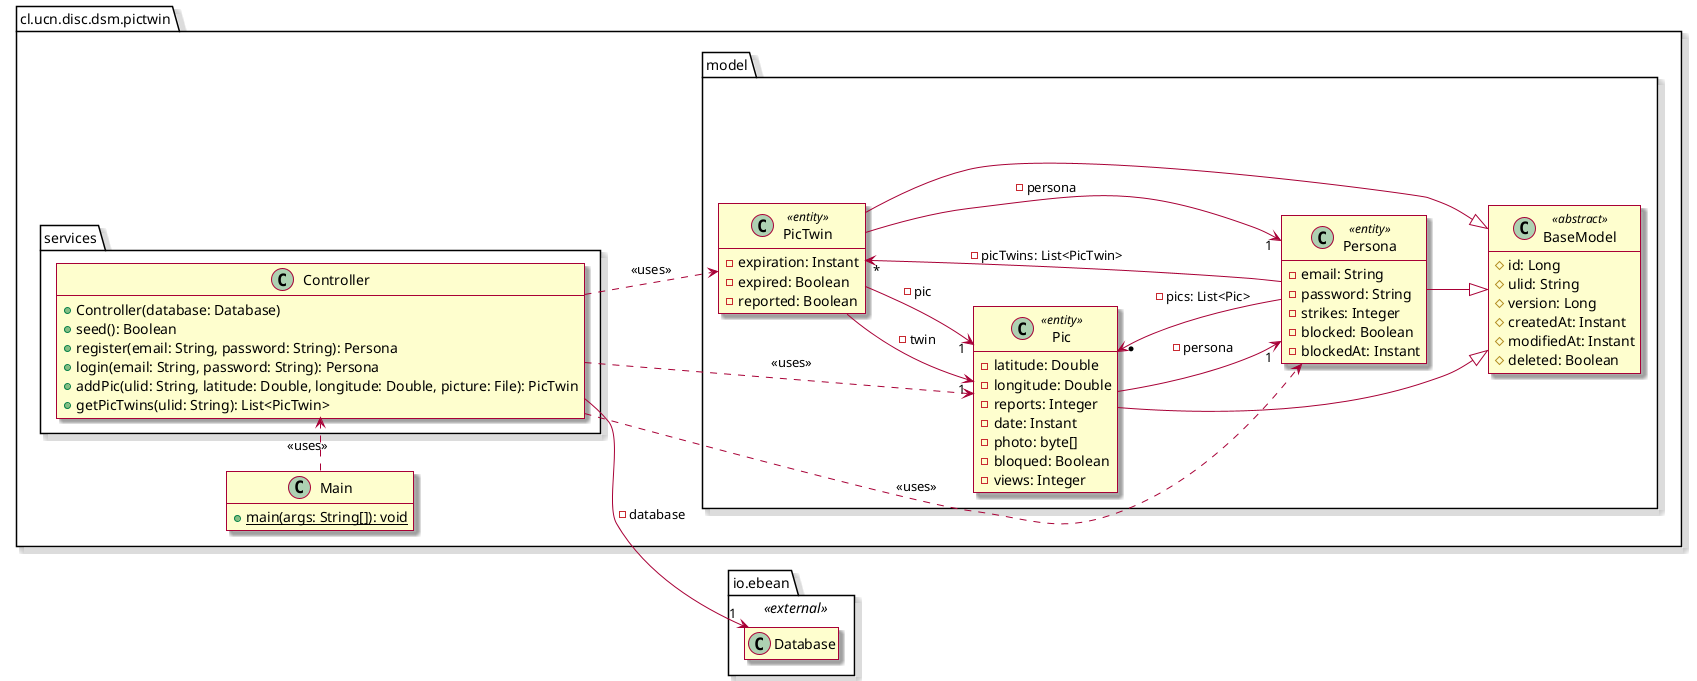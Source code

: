 @startuml
skin rose
hide empty method
left to right direction
set separator none
allow_mixing
hide empty members

package io.ebean <<external>> {
    class Database {
    }
}

package cl.ucn.disc.dsm.pictwin {

    package model {

        class BaseModel <<abstract>> {
            # id: Long
            # ulid: String
            # version: Long
            # createdAt: Instant
            # modifiedAt: Instant
            # deleted: Boolean
        }

        class Persona <<entity>> {
            - email: String
            - password: String
            - strikes: Integer
            - blocked: Boolean
            - blockedAt: Instant
        }
        Persona --|> BaseModel

        class Pic <<entity>>{
            - latitude: Double
            - longitude: Double
            - reports: Integer
            - date: Instant
            - photo: byte[]
            - bloqued: Boolean
            - views: Integer
        }
        Pic --|> BaseModel
        Pic --> "1" Persona: - persona
        Pic "* " <-- Persona: - pics: List<Pic>

        class PicTwin <<entity>> {
            - expiration: Instant
            - expired: Boolean
            - reported: Boolean
        }
        PicTwin --|> BaseModel
        PicTwin --> "1" Persona: - persona
        PicTwin --> "1" Pic: - pic
        PicTwin --> "1" Pic: - twin
        PicTwin "*" <-- Persona: - picTwins: List<PicTwin>

    }

    package services {

        class Controller {
            + Controller(database: Database)
            + seed(): Boolean
            + register(email: String, password: String): Persona
            + login(email: String, password: String): Persona
            + addPic(ulid: String, latitude: Double, longitude: Double, picture: File): PicTwin
            + getPicTwins(ulid: String): List<PicTwin>
        }
        Controller --> "1" Database:  - database
        Controller ..> Persona: <<uses>>
        Controller ..> Pic: <<uses>>
        Controller ..> PicTwin: <<uses>>
    }

    class Main {
        + {static} main(args: String[]): void
    }
    Main .> Controller: <<uses>>

}

@enduml